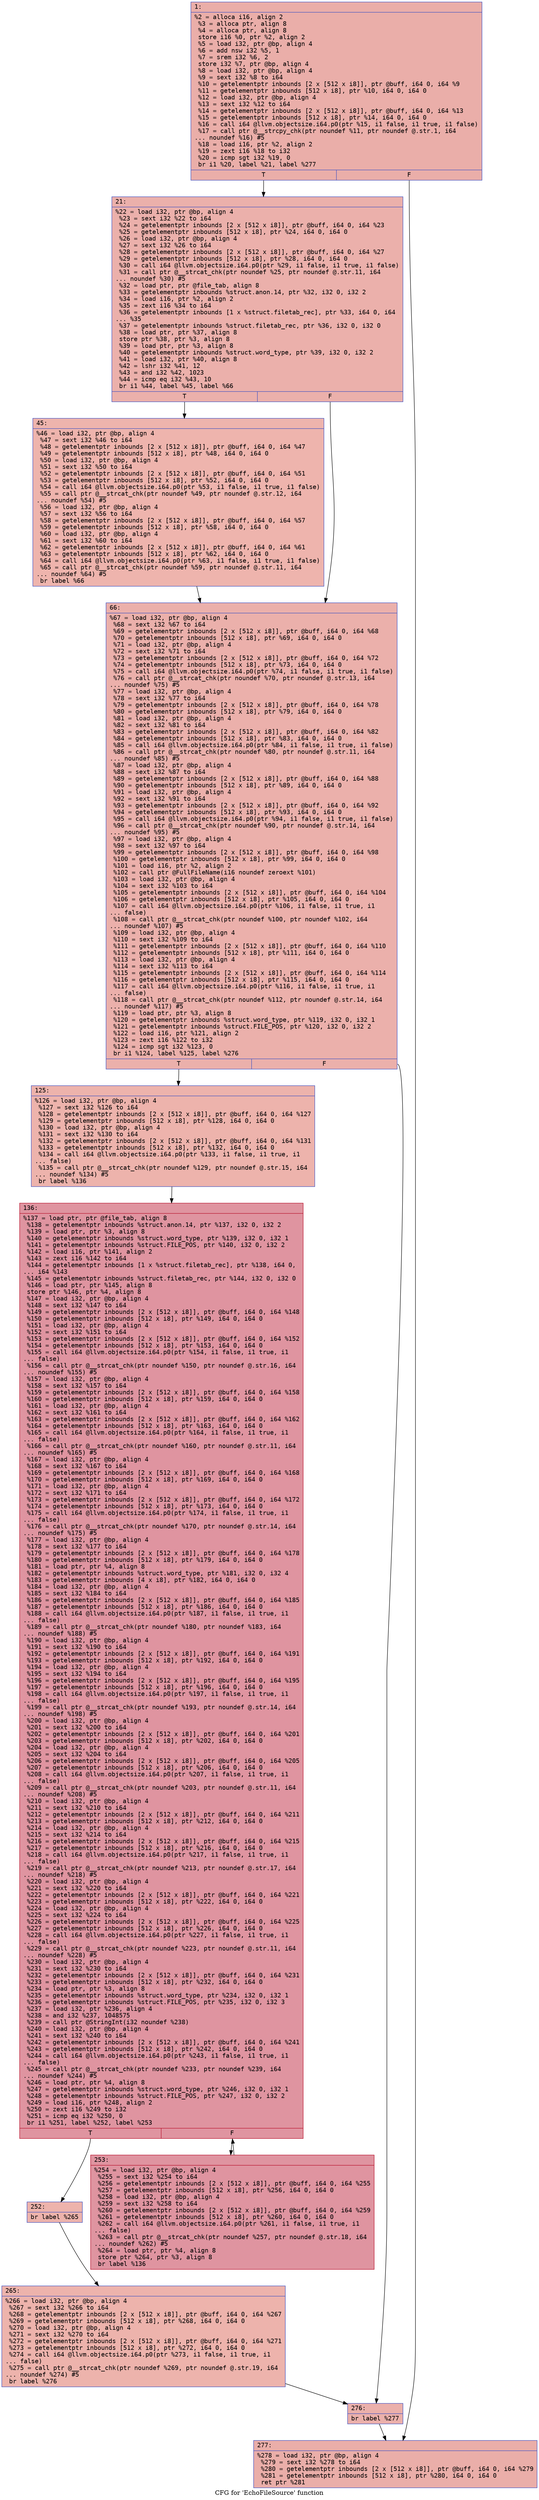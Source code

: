 digraph "CFG for 'EchoFileSource' function" {
	label="CFG for 'EchoFileSource' function";

	Node0x60000399afd0 [shape=record,color="#3d50c3ff", style=filled, fillcolor="#d0473d70" fontname="Courier",label="{1:\l|  %2 = alloca i16, align 2\l  %3 = alloca ptr, align 8\l  %4 = alloca ptr, align 8\l  store i16 %0, ptr %2, align 2\l  %5 = load i32, ptr @bp, align 4\l  %6 = add nsw i32 %5, 1\l  %7 = srem i32 %6, 2\l  store i32 %7, ptr @bp, align 4\l  %8 = load i32, ptr @bp, align 4\l  %9 = sext i32 %8 to i64\l  %10 = getelementptr inbounds [2 x [512 x i8]], ptr @buff, i64 0, i64 %9\l  %11 = getelementptr inbounds [512 x i8], ptr %10, i64 0, i64 0\l  %12 = load i32, ptr @bp, align 4\l  %13 = sext i32 %12 to i64\l  %14 = getelementptr inbounds [2 x [512 x i8]], ptr @buff, i64 0, i64 %13\l  %15 = getelementptr inbounds [512 x i8], ptr %14, i64 0, i64 0\l  %16 = call i64 @llvm.objectsize.i64.p0(ptr %15, i1 false, i1 true, i1 false)\l  %17 = call ptr @__strcpy_chk(ptr noundef %11, ptr noundef @.str.1, i64\l... noundef %16) #5\l  %18 = load i16, ptr %2, align 2\l  %19 = zext i16 %18 to i32\l  %20 = icmp sgt i32 %19, 0\l  br i1 %20, label %21, label %277\l|{<s0>T|<s1>F}}"];
	Node0x60000399afd0:s0 -> Node0x60000399b020[tooltip="1 -> 21\nProbability 62.50%" ];
	Node0x60000399afd0:s1 -> Node0x60000399b2f0[tooltip="1 -> 277\nProbability 37.50%" ];
	Node0x60000399b020 [shape=record,color="#3d50c3ff", style=filled, fillcolor="#d24b4070" fontname="Courier",label="{21:\l|  %22 = load i32, ptr @bp, align 4\l  %23 = sext i32 %22 to i64\l  %24 = getelementptr inbounds [2 x [512 x i8]], ptr @buff, i64 0, i64 %23\l  %25 = getelementptr inbounds [512 x i8], ptr %24, i64 0, i64 0\l  %26 = load i32, ptr @bp, align 4\l  %27 = sext i32 %26 to i64\l  %28 = getelementptr inbounds [2 x [512 x i8]], ptr @buff, i64 0, i64 %27\l  %29 = getelementptr inbounds [512 x i8], ptr %28, i64 0, i64 0\l  %30 = call i64 @llvm.objectsize.i64.p0(ptr %29, i1 false, i1 true, i1 false)\l  %31 = call ptr @__strcat_chk(ptr noundef %25, ptr noundef @.str.11, i64\l... noundef %30) #5\l  %32 = load ptr, ptr @file_tab, align 8\l  %33 = getelementptr inbounds %struct.anon.14, ptr %32, i32 0, i32 2\l  %34 = load i16, ptr %2, align 2\l  %35 = zext i16 %34 to i64\l  %36 = getelementptr inbounds [1 x %struct.filetab_rec], ptr %33, i64 0, i64\l... %35\l  %37 = getelementptr inbounds %struct.filetab_rec, ptr %36, i32 0, i32 0\l  %38 = load ptr, ptr %37, align 8\l  store ptr %38, ptr %3, align 8\l  %39 = load ptr, ptr %3, align 8\l  %40 = getelementptr inbounds %struct.word_type, ptr %39, i32 0, i32 2\l  %41 = load i32, ptr %40, align 8\l  %42 = lshr i32 %41, 12\l  %43 = and i32 %42, 1023\l  %44 = icmp eq i32 %43, 10\l  br i1 %44, label %45, label %66\l|{<s0>T|<s1>F}}"];
	Node0x60000399b020:s0 -> Node0x60000399b070[tooltip="21 -> 45\nProbability 50.00%" ];
	Node0x60000399b020:s1 -> Node0x60000399b0c0[tooltip="21 -> 66\nProbability 50.00%" ];
	Node0x60000399b070 [shape=record,color="#3d50c3ff", style=filled, fillcolor="#d8564670" fontname="Courier",label="{45:\l|  %46 = load i32, ptr @bp, align 4\l  %47 = sext i32 %46 to i64\l  %48 = getelementptr inbounds [2 x [512 x i8]], ptr @buff, i64 0, i64 %47\l  %49 = getelementptr inbounds [512 x i8], ptr %48, i64 0, i64 0\l  %50 = load i32, ptr @bp, align 4\l  %51 = sext i32 %50 to i64\l  %52 = getelementptr inbounds [2 x [512 x i8]], ptr @buff, i64 0, i64 %51\l  %53 = getelementptr inbounds [512 x i8], ptr %52, i64 0, i64 0\l  %54 = call i64 @llvm.objectsize.i64.p0(ptr %53, i1 false, i1 true, i1 false)\l  %55 = call ptr @__strcat_chk(ptr noundef %49, ptr noundef @.str.12, i64\l... noundef %54) #5\l  %56 = load i32, ptr @bp, align 4\l  %57 = sext i32 %56 to i64\l  %58 = getelementptr inbounds [2 x [512 x i8]], ptr @buff, i64 0, i64 %57\l  %59 = getelementptr inbounds [512 x i8], ptr %58, i64 0, i64 0\l  %60 = load i32, ptr @bp, align 4\l  %61 = sext i32 %60 to i64\l  %62 = getelementptr inbounds [2 x [512 x i8]], ptr @buff, i64 0, i64 %61\l  %63 = getelementptr inbounds [512 x i8], ptr %62, i64 0, i64 0\l  %64 = call i64 @llvm.objectsize.i64.p0(ptr %63, i1 false, i1 true, i1 false)\l  %65 = call ptr @__strcat_chk(ptr noundef %59, ptr noundef @.str.11, i64\l... noundef %64) #5\l  br label %66\l}"];
	Node0x60000399b070 -> Node0x60000399b0c0[tooltip="45 -> 66\nProbability 100.00%" ];
	Node0x60000399b0c0 [shape=record,color="#3d50c3ff", style=filled, fillcolor="#d24b4070" fontname="Courier",label="{66:\l|  %67 = load i32, ptr @bp, align 4\l  %68 = sext i32 %67 to i64\l  %69 = getelementptr inbounds [2 x [512 x i8]], ptr @buff, i64 0, i64 %68\l  %70 = getelementptr inbounds [512 x i8], ptr %69, i64 0, i64 0\l  %71 = load i32, ptr @bp, align 4\l  %72 = sext i32 %71 to i64\l  %73 = getelementptr inbounds [2 x [512 x i8]], ptr @buff, i64 0, i64 %72\l  %74 = getelementptr inbounds [512 x i8], ptr %73, i64 0, i64 0\l  %75 = call i64 @llvm.objectsize.i64.p0(ptr %74, i1 false, i1 true, i1 false)\l  %76 = call ptr @__strcat_chk(ptr noundef %70, ptr noundef @.str.13, i64\l... noundef %75) #5\l  %77 = load i32, ptr @bp, align 4\l  %78 = sext i32 %77 to i64\l  %79 = getelementptr inbounds [2 x [512 x i8]], ptr @buff, i64 0, i64 %78\l  %80 = getelementptr inbounds [512 x i8], ptr %79, i64 0, i64 0\l  %81 = load i32, ptr @bp, align 4\l  %82 = sext i32 %81 to i64\l  %83 = getelementptr inbounds [2 x [512 x i8]], ptr @buff, i64 0, i64 %82\l  %84 = getelementptr inbounds [512 x i8], ptr %83, i64 0, i64 0\l  %85 = call i64 @llvm.objectsize.i64.p0(ptr %84, i1 false, i1 true, i1 false)\l  %86 = call ptr @__strcat_chk(ptr noundef %80, ptr noundef @.str.11, i64\l... noundef %85) #5\l  %87 = load i32, ptr @bp, align 4\l  %88 = sext i32 %87 to i64\l  %89 = getelementptr inbounds [2 x [512 x i8]], ptr @buff, i64 0, i64 %88\l  %90 = getelementptr inbounds [512 x i8], ptr %89, i64 0, i64 0\l  %91 = load i32, ptr @bp, align 4\l  %92 = sext i32 %91 to i64\l  %93 = getelementptr inbounds [2 x [512 x i8]], ptr @buff, i64 0, i64 %92\l  %94 = getelementptr inbounds [512 x i8], ptr %93, i64 0, i64 0\l  %95 = call i64 @llvm.objectsize.i64.p0(ptr %94, i1 false, i1 true, i1 false)\l  %96 = call ptr @__strcat_chk(ptr noundef %90, ptr noundef @.str.14, i64\l... noundef %95) #5\l  %97 = load i32, ptr @bp, align 4\l  %98 = sext i32 %97 to i64\l  %99 = getelementptr inbounds [2 x [512 x i8]], ptr @buff, i64 0, i64 %98\l  %100 = getelementptr inbounds [512 x i8], ptr %99, i64 0, i64 0\l  %101 = load i16, ptr %2, align 2\l  %102 = call ptr @FullFileName(i16 noundef zeroext %101)\l  %103 = load i32, ptr @bp, align 4\l  %104 = sext i32 %103 to i64\l  %105 = getelementptr inbounds [2 x [512 x i8]], ptr @buff, i64 0, i64 %104\l  %106 = getelementptr inbounds [512 x i8], ptr %105, i64 0, i64 0\l  %107 = call i64 @llvm.objectsize.i64.p0(ptr %106, i1 false, i1 true, i1\l... false)\l  %108 = call ptr @__strcat_chk(ptr noundef %100, ptr noundef %102, i64\l... noundef %107) #5\l  %109 = load i32, ptr @bp, align 4\l  %110 = sext i32 %109 to i64\l  %111 = getelementptr inbounds [2 x [512 x i8]], ptr @buff, i64 0, i64 %110\l  %112 = getelementptr inbounds [512 x i8], ptr %111, i64 0, i64 0\l  %113 = load i32, ptr @bp, align 4\l  %114 = sext i32 %113 to i64\l  %115 = getelementptr inbounds [2 x [512 x i8]], ptr @buff, i64 0, i64 %114\l  %116 = getelementptr inbounds [512 x i8], ptr %115, i64 0, i64 0\l  %117 = call i64 @llvm.objectsize.i64.p0(ptr %116, i1 false, i1 true, i1\l... false)\l  %118 = call ptr @__strcat_chk(ptr noundef %112, ptr noundef @.str.14, i64\l... noundef %117) #5\l  %119 = load ptr, ptr %3, align 8\l  %120 = getelementptr inbounds %struct.word_type, ptr %119, i32 0, i32 1\l  %121 = getelementptr inbounds %struct.FILE_POS, ptr %120, i32 0, i32 2\l  %122 = load i16, ptr %121, align 2\l  %123 = zext i16 %122 to i32\l  %124 = icmp sgt i32 %123, 0\l  br i1 %124, label %125, label %276\l|{<s0>T|<s1>F}}"];
	Node0x60000399b0c0:s0 -> Node0x60000399b110[tooltip="66 -> 125\nProbability 62.50%" ];
	Node0x60000399b0c0:s1 -> Node0x60000399b2a0[tooltip="66 -> 276\nProbability 37.50%" ];
	Node0x60000399b110 [shape=record,color="#3d50c3ff", style=filled, fillcolor="#d6524470" fontname="Courier",label="{125:\l|  %126 = load i32, ptr @bp, align 4\l  %127 = sext i32 %126 to i64\l  %128 = getelementptr inbounds [2 x [512 x i8]], ptr @buff, i64 0, i64 %127\l  %129 = getelementptr inbounds [512 x i8], ptr %128, i64 0, i64 0\l  %130 = load i32, ptr @bp, align 4\l  %131 = sext i32 %130 to i64\l  %132 = getelementptr inbounds [2 x [512 x i8]], ptr @buff, i64 0, i64 %131\l  %133 = getelementptr inbounds [512 x i8], ptr %132, i64 0, i64 0\l  %134 = call i64 @llvm.objectsize.i64.p0(ptr %133, i1 false, i1 true, i1\l... false)\l  %135 = call ptr @__strcat_chk(ptr noundef %129, ptr noundef @.str.15, i64\l... noundef %134) #5\l  br label %136\l}"];
	Node0x60000399b110 -> Node0x60000399b160[tooltip="125 -> 136\nProbability 100.00%" ];
	Node0x60000399b160 [shape=record,color="#b70d28ff", style=filled, fillcolor="#b70d2870" fontname="Courier",label="{136:\l|  %137 = load ptr, ptr @file_tab, align 8\l  %138 = getelementptr inbounds %struct.anon.14, ptr %137, i32 0, i32 2\l  %139 = load ptr, ptr %3, align 8\l  %140 = getelementptr inbounds %struct.word_type, ptr %139, i32 0, i32 1\l  %141 = getelementptr inbounds %struct.FILE_POS, ptr %140, i32 0, i32 2\l  %142 = load i16, ptr %141, align 2\l  %143 = zext i16 %142 to i64\l  %144 = getelementptr inbounds [1 x %struct.filetab_rec], ptr %138, i64 0,\l... i64 %143\l  %145 = getelementptr inbounds %struct.filetab_rec, ptr %144, i32 0, i32 0\l  %146 = load ptr, ptr %145, align 8\l  store ptr %146, ptr %4, align 8\l  %147 = load i32, ptr @bp, align 4\l  %148 = sext i32 %147 to i64\l  %149 = getelementptr inbounds [2 x [512 x i8]], ptr @buff, i64 0, i64 %148\l  %150 = getelementptr inbounds [512 x i8], ptr %149, i64 0, i64 0\l  %151 = load i32, ptr @bp, align 4\l  %152 = sext i32 %151 to i64\l  %153 = getelementptr inbounds [2 x [512 x i8]], ptr @buff, i64 0, i64 %152\l  %154 = getelementptr inbounds [512 x i8], ptr %153, i64 0, i64 0\l  %155 = call i64 @llvm.objectsize.i64.p0(ptr %154, i1 false, i1 true, i1\l... false)\l  %156 = call ptr @__strcat_chk(ptr noundef %150, ptr noundef @.str.16, i64\l... noundef %155) #5\l  %157 = load i32, ptr @bp, align 4\l  %158 = sext i32 %157 to i64\l  %159 = getelementptr inbounds [2 x [512 x i8]], ptr @buff, i64 0, i64 %158\l  %160 = getelementptr inbounds [512 x i8], ptr %159, i64 0, i64 0\l  %161 = load i32, ptr @bp, align 4\l  %162 = sext i32 %161 to i64\l  %163 = getelementptr inbounds [2 x [512 x i8]], ptr @buff, i64 0, i64 %162\l  %164 = getelementptr inbounds [512 x i8], ptr %163, i64 0, i64 0\l  %165 = call i64 @llvm.objectsize.i64.p0(ptr %164, i1 false, i1 true, i1\l... false)\l  %166 = call ptr @__strcat_chk(ptr noundef %160, ptr noundef @.str.11, i64\l... noundef %165) #5\l  %167 = load i32, ptr @bp, align 4\l  %168 = sext i32 %167 to i64\l  %169 = getelementptr inbounds [2 x [512 x i8]], ptr @buff, i64 0, i64 %168\l  %170 = getelementptr inbounds [512 x i8], ptr %169, i64 0, i64 0\l  %171 = load i32, ptr @bp, align 4\l  %172 = sext i32 %171 to i64\l  %173 = getelementptr inbounds [2 x [512 x i8]], ptr @buff, i64 0, i64 %172\l  %174 = getelementptr inbounds [512 x i8], ptr %173, i64 0, i64 0\l  %175 = call i64 @llvm.objectsize.i64.p0(ptr %174, i1 false, i1 true, i1\l... false)\l  %176 = call ptr @__strcat_chk(ptr noundef %170, ptr noundef @.str.14, i64\l... noundef %175) #5\l  %177 = load i32, ptr @bp, align 4\l  %178 = sext i32 %177 to i64\l  %179 = getelementptr inbounds [2 x [512 x i8]], ptr @buff, i64 0, i64 %178\l  %180 = getelementptr inbounds [512 x i8], ptr %179, i64 0, i64 0\l  %181 = load ptr, ptr %4, align 8\l  %182 = getelementptr inbounds %struct.word_type, ptr %181, i32 0, i32 4\l  %183 = getelementptr inbounds [4 x i8], ptr %182, i64 0, i64 0\l  %184 = load i32, ptr @bp, align 4\l  %185 = sext i32 %184 to i64\l  %186 = getelementptr inbounds [2 x [512 x i8]], ptr @buff, i64 0, i64 %185\l  %187 = getelementptr inbounds [512 x i8], ptr %186, i64 0, i64 0\l  %188 = call i64 @llvm.objectsize.i64.p0(ptr %187, i1 false, i1 true, i1\l... false)\l  %189 = call ptr @__strcat_chk(ptr noundef %180, ptr noundef %183, i64\l... noundef %188) #5\l  %190 = load i32, ptr @bp, align 4\l  %191 = sext i32 %190 to i64\l  %192 = getelementptr inbounds [2 x [512 x i8]], ptr @buff, i64 0, i64 %191\l  %193 = getelementptr inbounds [512 x i8], ptr %192, i64 0, i64 0\l  %194 = load i32, ptr @bp, align 4\l  %195 = sext i32 %194 to i64\l  %196 = getelementptr inbounds [2 x [512 x i8]], ptr @buff, i64 0, i64 %195\l  %197 = getelementptr inbounds [512 x i8], ptr %196, i64 0, i64 0\l  %198 = call i64 @llvm.objectsize.i64.p0(ptr %197, i1 false, i1 true, i1\l... false)\l  %199 = call ptr @__strcat_chk(ptr noundef %193, ptr noundef @.str.14, i64\l... noundef %198) #5\l  %200 = load i32, ptr @bp, align 4\l  %201 = sext i32 %200 to i64\l  %202 = getelementptr inbounds [2 x [512 x i8]], ptr @buff, i64 0, i64 %201\l  %203 = getelementptr inbounds [512 x i8], ptr %202, i64 0, i64 0\l  %204 = load i32, ptr @bp, align 4\l  %205 = sext i32 %204 to i64\l  %206 = getelementptr inbounds [2 x [512 x i8]], ptr @buff, i64 0, i64 %205\l  %207 = getelementptr inbounds [512 x i8], ptr %206, i64 0, i64 0\l  %208 = call i64 @llvm.objectsize.i64.p0(ptr %207, i1 false, i1 true, i1\l... false)\l  %209 = call ptr @__strcat_chk(ptr noundef %203, ptr noundef @.str.11, i64\l... noundef %208) #5\l  %210 = load i32, ptr @bp, align 4\l  %211 = sext i32 %210 to i64\l  %212 = getelementptr inbounds [2 x [512 x i8]], ptr @buff, i64 0, i64 %211\l  %213 = getelementptr inbounds [512 x i8], ptr %212, i64 0, i64 0\l  %214 = load i32, ptr @bp, align 4\l  %215 = sext i32 %214 to i64\l  %216 = getelementptr inbounds [2 x [512 x i8]], ptr @buff, i64 0, i64 %215\l  %217 = getelementptr inbounds [512 x i8], ptr %216, i64 0, i64 0\l  %218 = call i64 @llvm.objectsize.i64.p0(ptr %217, i1 false, i1 true, i1\l... false)\l  %219 = call ptr @__strcat_chk(ptr noundef %213, ptr noundef @.str.17, i64\l... noundef %218) #5\l  %220 = load i32, ptr @bp, align 4\l  %221 = sext i32 %220 to i64\l  %222 = getelementptr inbounds [2 x [512 x i8]], ptr @buff, i64 0, i64 %221\l  %223 = getelementptr inbounds [512 x i8], ptr %222, i64 0, i64 0\l  %224 = load i32, ptr @bp, align 4\l  %225 = sext i32 %224 to i64\l  %226 = getelementptr inbounds [2 x [512 x i8]], ptr @buff, i64 0, i64 %225\l  %227 = getelementptr inbounds [512 x i8], ptr %226, i64 0, i64 0\l  %228 = call i64 @llvm.objectsize.i64.p0(ptr %227, i1 false, i1 true, i1\l... false)\l  %229 = call ptr @__strcat_chk(ptr noundef %223, ptr noundef @.str.11, i64\l... noundef %228) #5\l  %230 = load i32, ptr @bp, align 4\l  %231 = sext i32 %230 to i64\l  %232 = getelementptr inbounds [2 x [512 x i8]], ptr @buff, i64 0, i64 %231\l  %233 = getelementptr inbounds [512 x i8], ptr %232, i64 0, i64 0\l  %234 = load ptr, ptr %3, align 8\l  %235 = getelementptr inbounds %struct.word_type, ptr %234, i32 0, i32 1\l  %236 = getelementptr inbounds %struct.FILE_POS, ptr %235, i32 0, i32 3\l  %237 = load i32, ptr %236, align 4\l  %238 = and i32 %237, 1048575\l  %239 = call ptr @StringInt(i32 noundef %238)\l  %240 = load i32, ptr @bp, align 4\l  %241 = sext i32 %240 to i64\l  %242 = getelementptr inbounds [2 x [512 x i8]], ptr @buff, i64 0, i64 %241\l  %243 = getelementptr inbounds [512 x i8], ptr %242, i64 0, i64 0\l  %244 = call i64 @llvm.objectsize.i64.p0(ptr %243, i1 false, i1 true, i1\l... false)\l  %245 = call ptr @__strcat_chk(ptr noundef %233, ptr noundef %239, i64\l... noundef %244) #5\l  %246 = load ptr, ptr %4, align 8\l  %247 = getelementptr inbounds %struct.word_type, ptr %246, i32 0, i32 1\l  %248 = getelementptr inbounds %struct.FILE_POS, ptr %247, i32 0, i32 2\l  %249 = load i16, ptr %248, align 2\l  %250 = zext i16 %249 to i32\l  %251 = icmp eq i32 %250, 0\l  br i1 %251, label %252, label %253\l|{<s0>T|<s1>F}}"];
	Node0x60000399b160:s0 -> Node0x60000399b1b0[tooltip="136 -> 252\nProbability 3.12%" ];
	Node0x60000399b160:s1 -> Node0x60000399b200[tooltip="136 -> 253\nProbability 96.88%" ];
	Node0x60000399b1b0 [shape=record,color="#3d50c3ff", style=filled, fillcolor="#d6524470" fontname="Courier",label="{252:\l|  br label %265\l}"];
	Node0x60000399b1b0 -> Node0x60000399b250[tooltip="252 -> 265\nProbability 100.00%" ];
	Node0x60000399b200 [shape=record,color="#b70d28ff", style=filled, fillcolor="#b70d2870" fontname="Courier",label="{253:\l|  %254 = load i32, ptr @bp, align 4\l  %255 = sext i32 %254 to i64\l  %256 = getelementptr inbounds [2 x [512 x i8]], ptr @buff, i64 0, i64 %255\l  %257 = getelementptr inbounds [512 x i8], ptr %256, i64 0, i64 0\l  %258 = load i32, ptr @bp, align 4\l  %259 = sext i32 %258 to i64\l  %260 = getelementptr inbounds [2 x [512 x i8]], ptr @buff, i64 0, i64 %259\l  %261 = getelementptr inbounds [512 x i8], ptr %260, i64 0, i64 0\l  %262 = call i64 @llvm.objectsize.i64.p0(ptr %261, i1 false, i1 true, i1\l... false)\l  %263 = call ptr @__strcat_chk(ptr noundef %257, ptr noundef @.str.18, i64\l... noundef %262) #5\l  %264 = load ptr, ptr %4, align 8\l  store ptr %264, ptr %3, align 8\l  br label %136\l}"];
	Node0x60000399b200 -> Node0x60000399b160[tooltip="253 -> 136\nProbability 100.00%" ];
	Node0x60000399b250 [shape=record,color="#3d50c3ff", style=filled, fillcolor="#d6524470" fontname="Courier",label="{265:\l|  %266 = load i32, ptr @bp, align 4\l  %267 = sext i32 %266 to i64\l  %268 = getelementptr inbounds [2 x [512 x i8]], ptr @buff, i64 0, i64 %267\l  %269 = getelementptr inbounds [512 x i8], ptr %268, i64 0, i64 0\l  %270 = load i32, ptr @bp, align 4\l  %271 = sext i32 %270 to i64\l  %272 = getelementptr inbounds [2 x [512 x i8]], ptr @buff, i64 0, i64 %271\l  %273 = getelementptr inbounds [512 x i8], ptr %272, i64 0, i64 0\l  %274 = call i64 @llvm.objectsize.i64.p0(ptr %273, i1 false, i1 true, i1\l... false)\l  %275 = call ptr @__strcat_chk(ptr noundef %269, ptr noundef @.str.19, i64\l... noundef %274) #5\l  br label %276\l}"];
	Node0x60000399b250 -> Node0x60000399b2a0[tooltip="265 -> 276\nProbability 100.00%" ];
	Node0x60000399b2a0 [shape=record,color="#3d50c3ff", style=filled, fillcolor="#d24b4070" fontname="Courier",label="{276:\l|  br label %277\l}"];
	Node0x60000399b2a0 -> Node0x60000399b2f0[tooltip="276 -> 277\nProbability 100.00%" ];
	Node0x60000399b2f0 [shape=record,color="#3d50c3ff", style=filled, fillcolor="#d0473d70" fontname="Courier",label="{277:\l|  %278 = load i32, ptr @bp, align 4\l  %279 = sext i32 %278 to i64\l  %280 = getelementptr inbounds [2 x [512 x i8]], ptr @buff, i64 0, i64 %279\l  %281 = getelementptr inbounds [512 x i8], ptr %280, i64 0, i64 0\l  ret ptr %281\l}"];
}
